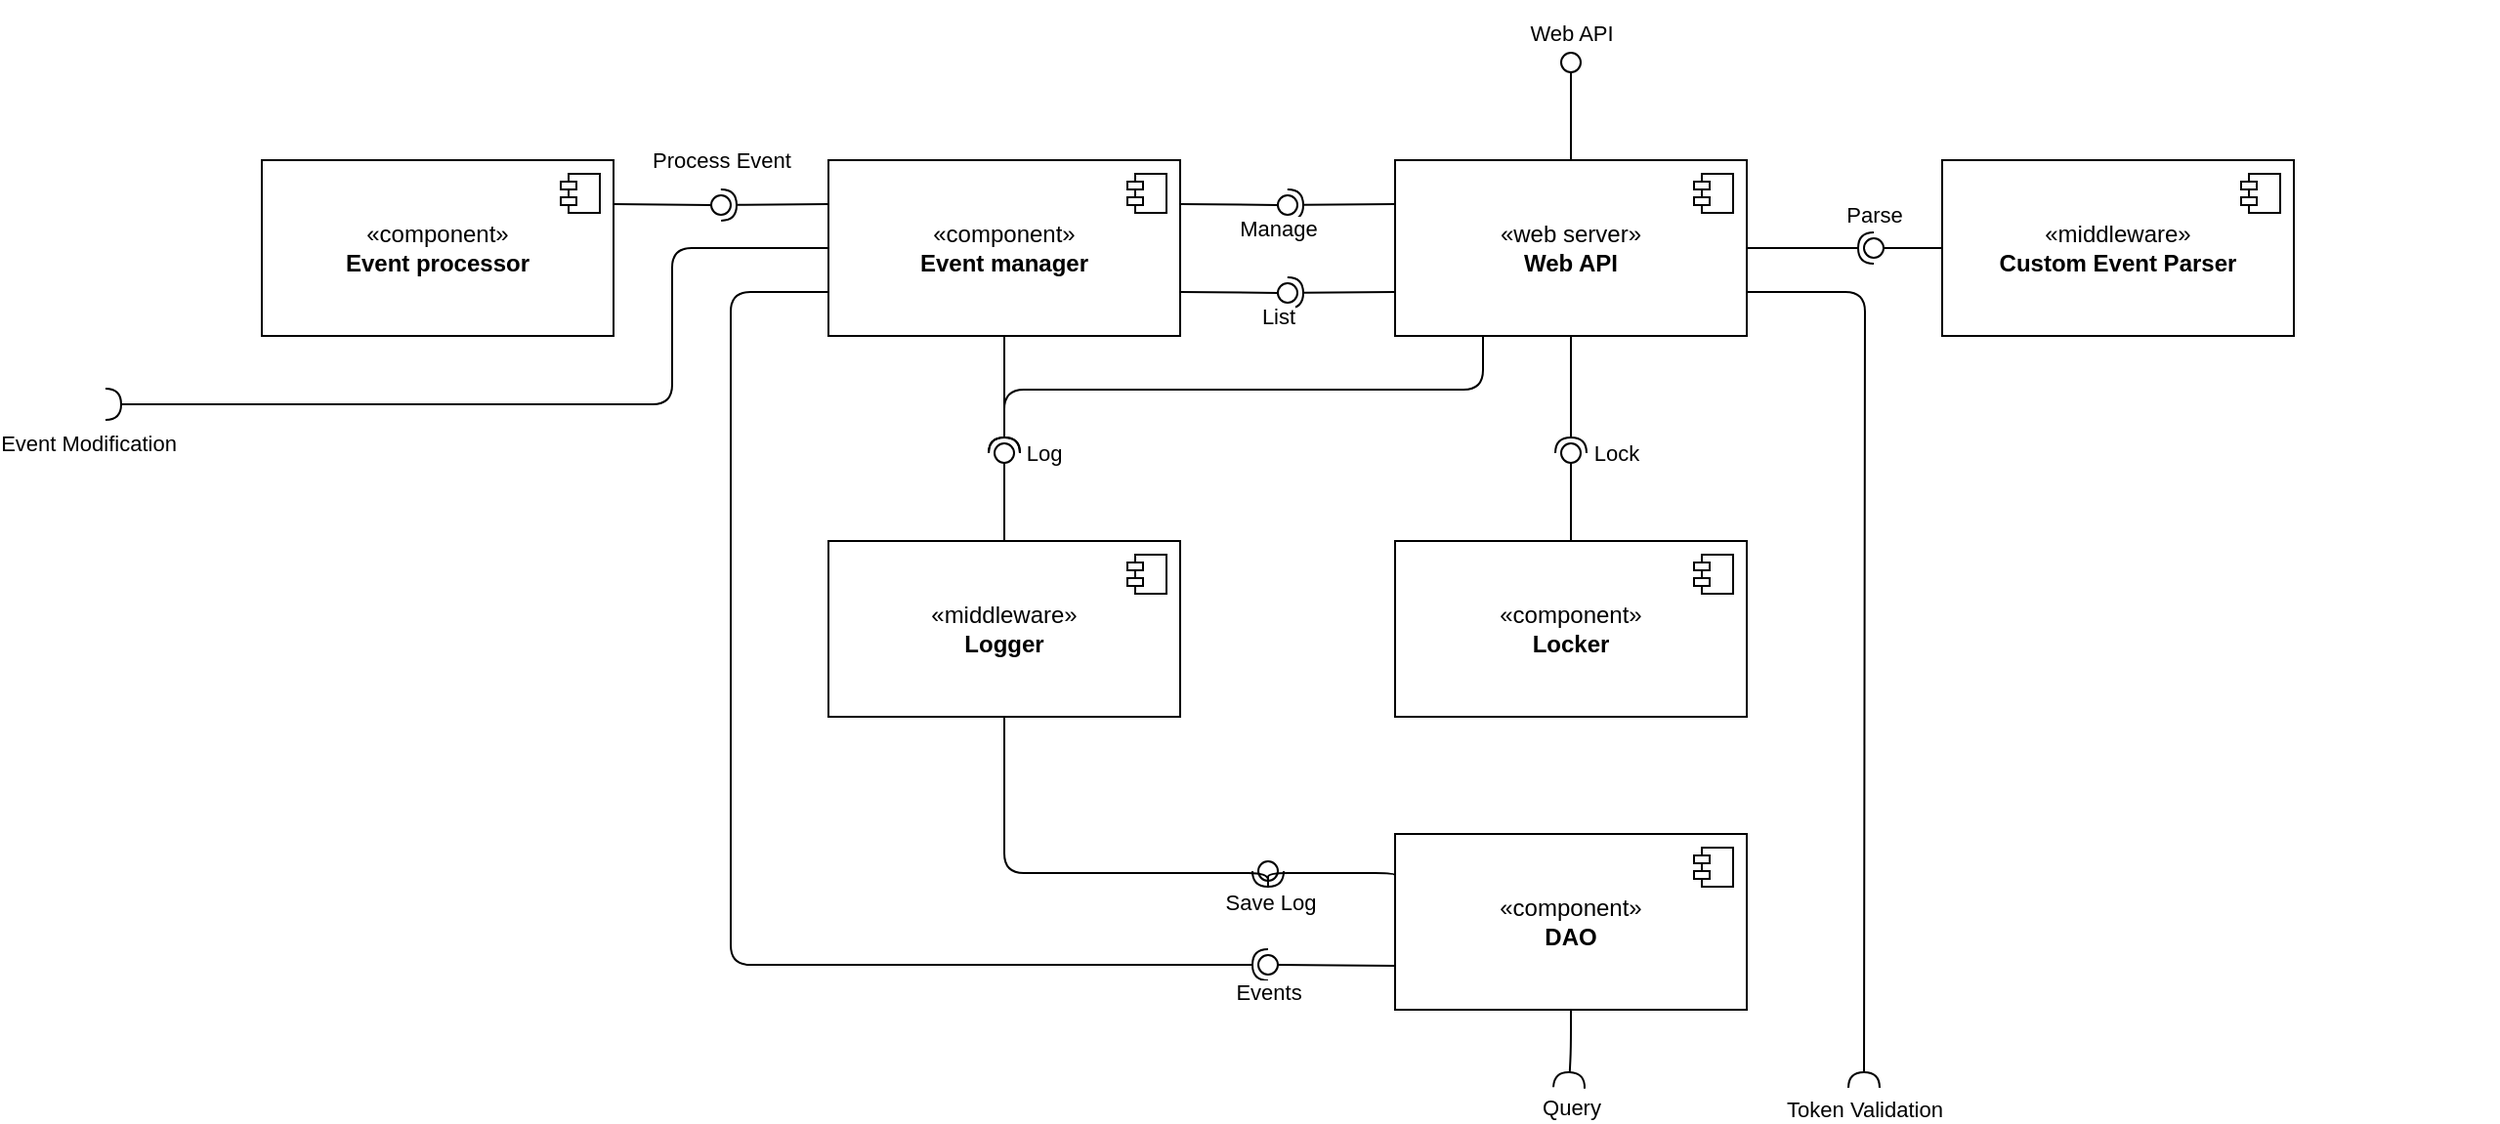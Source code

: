 <mxfile version="24.1.0" type="device">
  <diagram name="Pagina-1" id="bZNuDVQKegFYLx4exZVK">
    <mxGraphModel dx="1658" dy="642" grid="1" gridSize="10" guides="1" tooltips="1" connect="1" arrows="1" fold="1" page="1" pageScale="1" pageWidth="827" pageHeight="1169" math="0" shadow="0">
      <root>
        <mxCell id="0" />
        <mxCell id="1" parent="0" />
        <mxCell id="SfOH2gWAar_BLIePBkyz-4" value="" style="rounded=1;orthogonalLoop=1;jettySize=auto;html=1;endArrow=halfCircle;endFill=0;endSize=6;strokeWidth=1;sketch=0;fontSize=12;exitX=1;exitY=0.75;exitDx=0;exitDy=0;edgeStyle=orthogonalEdgeStyle;curved=0;" parent="1" source="YuxWqBTnyWRTYqqaDblT-16" edge="1">
          <mxGeometry relative="1" as="geometry">
            <mxPoint x="99" y="513" as="sourcePoint" />
            <mxPoint x="300" y="1030" as="targetPoint" />
          </mxGeometry>
        </mxCell>
        <mxCell id="3u8iuSi3YL-EfH_svypv-1" value="Token Validation" style="edgeLabel;html=1;align=center;verticalAlign=middle;resizable=0;points=[];" parent="SfOH2gWAar_BLIePBkyz-4" vertex="1" connectable="0">
          <mxGeometry x="0.695" relative="1" as="geometry">
            <mxPoint y="82" as="offset" />
          </mxGeometry>
        </mxCell>
        <mxCell id="SfOH2gWAar_BLIePBkyz-5" value="" style="ellipse;whiteSpace=wrap;html=1;align=center;aspect=fixed;fillColor=none;strokeColor=none;resizable=0;perimeter=centerPerimeter;rotatable=0;allowArrows=0;points=[];outlineConnect=1;" parent="1" vertex="1">
          <mxGeometry x="79" y="473" width="10" height="10" as="geometry" />
        </mxCell>
        <mxCell id="SfOH2gWAar_BLIePBkyz-50" value="" style="ellipse;whiteSpace=wrap;html=1;align=center;aspect=fixed;fillColor=none;strokeColor=none;resizable=0;perimeter=centerPerimeter;rotatable=0;allowArrows=0;points=[];outlineConnect=1;" parent="1" vertex="1">
          <mxGeometry x="600" y="610" width="10" height="10" as="geometry" />
        </mxCell>
        <mxCell id="YuxWqBTnyWRTYqqaDblT-6" value="" style="rounded=0;orthogonalLoop=1;jettySize=auto;html=1;endArrow=halfCircle;endFill=0;endSize=6;strokeWidth=1;sketch=0;exitX=0;exitY=0.75;exitDx=0;exitDy=0;" parent="1" source="YuxWqBTnyWRTYqqaDblT-16" target="YuxWqBTnyWRTYqqaDblT-8" edge="1">
          <mxGeometry relative="1" as="geometry">
            <mxPoint x="210" y="620" as="sourcePoint" />
          </mxGeometry>
        </mxCell>
        <mxCell id="YuxWqBTnyWRTYqqaDblT-7" value="" style="rounded=0;orthogonalLoop=1;jettySize=auto;html=1;endArrow=oval;endFill=0;sketch=0;sourcePerimeterSpacing=0;targetPerimeterSpacing=0;endSize=10;exitX=1;exitY=0.75;exitDx=0;exitDy=0;" parent="1" source="YuxWqBTnyWRTYqqaDblT-25" target="YuxWqBTnyWRTYqqaDblT-8" edge="1">
          <mxGeometry relative="1" as="geometry">
            <mxPoint x="359" y="620" as="sourcePoint" />
          </mxGeometry>
        </mxCell>
        <mxCell id="cjOM7H7d9DHPSaaWrSs3-5" value="List" style="edgeLabel;html=1;align=center;verticalAlign=middle;resizable=0;points=[];" vertex="1" connectable="0" parent="YuxWqBTnyWRTYqqaDblT-7">
          <mxGeometry x="0.018" y="1" relative="1" as="geometry">
            <mxPoint x="22" y="13" as="offset" />
          </mxGeometry>
        </mxCell>
        <mxCell id="YuxWqBTnyWRTYqqaDblT-8" value="" style="ellipse;whiteSpace=wrap;html=1;align=center;aspect=fixed;fillColor=none;strokeColor=none;resizable=0;perimeter=centerPerimeter;rotatable=0;allowArrows=0;points=[];outlineConnect=1;" parent="1" vertex="1">
          <mxGeometry y="618" width="10" height="10" as="geometry" />
        </mxCell>
        <mxCell id="YuxWqBTnyWRTYqqaDblT-16" value="«web server»&lt;br&gt;&lt;b&gt;Web API&lt;br&gt;&lt;/b&gt;" style="html=1;dropTarget=0;whiteSpace=wrap;" parent="1" vertex="1">
          <mxGeometry x="60" y="555" width="180" height="90" as="geometry" />
        </mxCell>
        <mxCell id="YuxWqBTnyWRTYqqaDblT-17" value="" style="shape=module;jettyWidth=8;jettyHeight=4;" parent="YuxWqBTnyWRTYqqaDblT-16" vertex="1">
          <mxGeometry x="1" width="20" height="20" relative="1" as="geometry">
            <mxPoint x="-27" y="7" as="offset" />
          </mxGeometry>
        </mxCell>
        <mxCell id="YuxWqBTnyWRTYqqaDblT-19" value="" style="rounded=0;orthogonalLoop=1;jettySize=auto;html=1;endArrow=halfCircle;endFill=0;endSize=6;strokeWidth=1;sketch=0;exitX=1;exitY=0.5;exitDx=0;exitDy=0;edgeStyle=orthogonalEdgeStyle;" parent="1" source="YuxWqBTnyWRTYqqaDblT-16" target="YuxWqBTnyWRTYqqaDblT-21" edge="1">
          <mxGeometry relative="1" as="geometry">
            <mxPoint x="30" y="625" as="sourcePoint" />
          </mxGeometry>
        </mxCell>
        <mxCell id="YuxWqBTnyWRTYqqaDblT-20" value="" style="rounded=1;orthogonalLoop=1;jettySize=auto;html=1;endArrow=oval;endFill=0;sketch=0;sourcePerimeterSpacing=0;targetPerimeterSpacing=0;endSize=10;exitX=0;exitY=0.5;exitDx=0;exitDy=0;edgeStyle=orthogonalEdgeStyle;" parent="1" source="cjOM7H7d9DHPSaaWrSs3-1" target="YuxWqBTnyWRTYqqaDblT-21" edge="1">
          <mxGeometry relative="1" as="geometry">
            <mxPoint x="-10" y="625" as="sourcePoint" />
          </mxGeometry>
        </mxCell>
        <mxCell id="3u8iuSi3YL-EfH_svypv-3" value="Parse" style="edgeLabel;html=1;align=center;verticalAlign=middle;resizable=0;points=[];" parent="YuxWqBTnyWRTYqqaDblT-20" vertex="1" connectable="0">
          <mxGeometry x="0.04" relative="1" as="geometry">
            <mxPoint x="-17" y="-17" as="offset" />
          </mxGeometry>
        </mxCell>
        <mxCell id="YuxWqBTnyWRTYqqaDblT-21" value="" style="ellipse;whiteSpace=wrap;html=1;align=center;aspect=fixed;fillColor=none;strokeColor=none;resizable=0;perimeter=centerPerimeter;rotatable=0;allowArrows=0;points=[];outlineConnect=1;" parent="1" vertex="1">
          <mxGeometry x="300" y="595" width="10" height="10" as="geometry" />
        </mxCell>
        <mxCell id="YuxWqBTnyWRTYqqaDblT-23" value="" style="rounded=0;orthogonalLoop=1;jettySize=auto;html=1;endArrow=oval;endFill=0;sketch=0;sourcePerimeterSpacing=0;targetPerimeterSpacing=0;endSize=10;exitX=0.5;exitY=0;exitDx=0;exitDy=0;" parent="1" source="YuxWqBTnyWRTYqqaDblT-16" target="YuxWqBTnyWRTYqqaDblT-24" edge="1">
          <mxGeometry relative="1" as="geometry">
            <mxPoint y="575" as="sourcePoint" />
          </mxGeometry>
        </mxCell>
        <mxCell id="3u8iuSi3YL-EfH_svypv-2" value="Web API" style="edgeLabel;html=1;align=center;verticalAlign=middle;resizable=0;points=[];" parent="YuxWqBTnyWRTYqqaDblT-23" vertex="1" connectable="0">
          <mxGeometry x="-0.28" y="1" relative="1" as="geometry">
            <mxPoint x="1" y="-47" as="offset" />
          </mxGeometry>
        </mxCell>
        <mxCell id="YuxWqBTnyWRTYqqaDblT-24" value="" style="ellipse;whiteSpace=wrap;html=1;align=center;aspect=fixed;fillColor=none;strokeColor=none;resizable=0;perimeter=centerPerimeter;rotatable=0;allowArrows=0;points=[];outlineConnect=1;" parent="1" vertex="1">
          <mxGeometry x="145" y="500" width="10" height="10" as="geometry" />
        </mxCell>
        <mxCell id="cjOM7H7d9DHPSaaWrSs3-7" style="edgeStyle=orthogonalEdgeStyle;rounded=1;orthogonalLoop=1;jettySize=auto;html=1;exitX=0;exitY=0.5;exitDx=0;exitDy=0;endArrow=halfCircle;endFill=0;curved=0;" edge="1" parent="1" source="YuxWqBTnyWRTYqqaDblT-25">
          <mxGeometry relative="1" as="geometry">
            <mxPoint x="-600" y="680" as="targetPoint" />
            <Array as="points">
              <mxPoint x="-310" y="600" />
              <mxPoint x="-310" y="680" />
            </Array>
          </mxGeometry>
        </mxCell>
        <mxCell id="cjOM7H7d9DHPSaaWrSs3-9" value="Event Modification" style="edgeLabel;html=1;align=center;verticalAlign=middle;resizable=0;points=[];" vertex="1" connectable="0" parent="cjOM7H7d9DHPSaaWrSs3-7">
          <mxGeometry x="0.547" y="3" relative="1" as="geometry">
            <mxPoint x="-111" y="17" as="offset" />
          </mxGeometry>
        </mxCell>
        <mxCell id="YuxWqBTnyWRTYqqaDblT-25" value="«component»&lt;br&gt;&lt;b&gt;Event manager&lt;/b&gt;&lt;br&gt;&lt;b&gt;&lt;/b&gt;" style="html=1;dropTarget=0;whiteSpace=wrap;" parent="1" vertex="1">
          <mxGeometry x="-230" y="555" width="180" height="90" as="geometry" />
        </mxCell>
        <mxCell id="YuxWqBTnyWRTYqqaDblT-26" value="" style="shape=module;jettyWidth=8;jettyHeight=4;" parent="YuxWqBTnyWRTYqqaDblT-25" vertex="1">
          <mxGeometry x="1" width="20" height="20" relative="1" as="geometry">
            <mxPoint x="-27" y="7" as="offset" />
          </mxGeometry>
        </mxCell>
        <mxCell id="YuxWqBTnyWRTYqqaDblT-54" style="edgeStyle=orthogonalEdgeStyle;rounded=1;orthogonalLoop=1;jettySize=auto;html=1;exitX=0.5;exitY=1;exitDx=0;exitDy=0;endArrow=halfCircle;endFill=0;curved=0;" parent="1" source="YuxWqBTnyWRTYqqaDblT-29" edge="1">
          <mxGeometry relative="1" as="geometry">
            <mxPoint x="149" y="1030" as="targetPoint" />
          </mxGeometry>
        </mxCell>
        <mxCell id="cjOM7H7d9DHPSaaWrSs3-11" value="Query" style="edgeLabel;html=1;align=center;verticalAlign=middle;resizable=0;points=[];" vertex="1" connectable="0" parent="YuxWqBTnyWRTYqqaDblT-54">
          <mxGeometry x="-0.039" relative="1" as="geometry">
            <mxPoint y="30" as="offset" />
          </mxGeometry>
        </mxCell>
        <mxCell id="YuxWqBTnyWRTYqqaDblT-29" value="&lt;div&gt;«component»&lt;/div&gt;&lt;div&gt;&lt;b&gt;DAO&lt;/b&gt;&lt;/div&gt;" style="html=1;dropTarget=0;whiteSpace=wrap;" parent="1" vertex="1">
          <mxGeometry x="60" y="900" width="180" height="90" as="geometry" />
        </mxCell>
        <mxCell id="YuxWqBTnyWRTYqqaDblT-30" value="" style="shape=module;jettyWidth=8;jettyHeight=4;" parent="YuxWqBTnyWRTYqqaDblT-29" vertex="1">
          <mxGeometry x="1" width="20" height="20" relative="1" as="geometry">
            <mxPoint x="-27" y="7" as="offset" />
          </mxGeometry>
        </mxCell>
        <mxCell id="YuxWqBTnyWRTYqqaDblT-31" value="" style="rounded=0;orthogonalLoop=1;jettySize=auto;html=1;endArrow=halfCircle;endFill=0;endSize=6;strokeWidth=1;sketch=0;exitX=0;exitY=0.25;exitDx=0;exitDy=0;entryX=-0.309;entryY=0.53;entryDx=0;entryDy=0;entryPerimeter=0;" parent="1" source="YuxWqBTnyWRTYqqaDblT-16" target="YuxWqBTnyWRTYqqaDblT-33" edge="1">
          <mxGeometry relative="1" as="geometry">
            <mxPoint x="323" y="575" as="sourcePoint" />
          </mxGeometry>
        </mxCell>
        <mxCell id="YuxWqBTnyWRTYqqaDblT-32" value="" style="rounded=0;orthogonalLoop=1;jettySize=auto;html=1;endArrow=oval;endFill=0;sketch=0;sourcePerimeterSpacing=0;targetPerimeterSpacing=0;endSize=10;exitX=1;exitY=0.25;exitDx=0;exitDy=0;" parent="1" source="YuxWqBTnyWRTYqqaDblT-25" target="YuxWqBTnyWRTYqqaDblT-33" edge="1">
          <mxGeometry relative="1" as="geometry">
            <mxPoint x="-20" y="490" as="sourcePoint" />
          </mxGeometry>
        </mxCell>
        <mxCell id="cjOM7H7d9DHPSaaWrSs3-4" value="Manage" style="edgeLabel;html=1;align=center;verticalAlign=middle;resizable=0;points=[];" vertex="1" connectable="0" parent="YuxWqBTnyWRTYqqaDblT-32">
          <mxGeometry x="-0.055" y="1" relative="1" as="geometry">
            <mxPoint x="24" y="13" as="offset" />
          </mxGeometry>
        </mxCell>
        <mxCell id="YuxWqBTnyWRTYqqaDblT-33" value="" style="ellipse;whiteSpace=wrap;html=1;align=center;aspect=fixed;fillColor=none;strokeColor=none;resizable=0;perimeter=centerPerimeter;rotatable=0;allowArrows=0;points=[];outlineConnect=1;" parent="1" vertex="1">
          <mxGeometry y="573" width="10" height="10" as="geometry" />
        </mxCell>
        <mxCell id="YuxWqBTnyWRTYqqaDblT-34" value="&lt;div&gt;«component»&lt;/div&gt;&lt;div&gt;&lt;b&gt;Locker&lt;/b&gt;&lt;/div&gt;" style="html=1;dropTarget=0;whiteSpace=wrap;" parent="1" vertex="1">
          <mxGeometry x="60" y="750" width="180" height="90" as="geometry" />
        </mxCell>
        <mxCell id="YuxWqBTnyWRTYqqaDblT-35" value="" style="shape=module;jettyWidth=8;jettyHeight=4;" parent="YuxWqBTnyWRTYqqaDblT-34" vertex="1">
          <mxGeometry x="1" width="20" height="20" relative="1" as="geometry">
            <mxPoint x="-27" y="7" as="offset" />
          </mxGeometry>
        </mxCell>
        <mxCell id="YuxWqBTnyWRTYqqaDblT-36" value="" style="rounded=0;orthogonalLoop=1;jettySize=auto;html=1;endArrow=halfCircle;endFill=0;endSize=6;strokeWidth=1;sketch=0;exitX=0.5;exitY=1;exitDx=0;exitDy=0;" parent="1" source="YuxWqBTnyWRTYqqaDblT-16" target="YuxWqBTnyWRTYqqaDblT-38" edge="1">
          <mxGeometry relative="1" as="geometry">
            <mxPoint x="170" y="705" as="sourcePoint" />
          </mxGeometry>
        </mxCell>
        <mxCell id="cjOM7H7d9DHPSaaWrSs3-29" value="Lock" style="edgeLabel;html=1;align=center;verticalAlign=middle;resizable=0;points=[];" vertex="1" connectable="0" parent="YuxWqBTnyWRTYqqaDblT-36">
          <mxGeometry x="-0.409" y="1" relative="1" as="geometry">
            <mxPoint x="22" y="42" as="offset" />
          </mxGeometry>
        </mxCell>
        <mxCell id="YuxWqBTnyWRTYqqaDblT-37" value="" style="rounded=0;orthogonalLoop=1;jettySize=auto;html=1;endArrow=oval;endFill=0;sketch=0;sourcePerimeterSpacing=0;targetPerimeterSpacing=0;endSize=10;exitX=0.5;exitY=0;exitDx=0;exitDy=0;" parent="1" source="YuxWqBTnyWRTYqqaDblT-34" target="YuxWqBTnyWRTYqqaDblT-38" edge="1">
          <mxGeometry relative="1" as="geometry">
            <mxPoint x="130" y="705" as="sourcePoint" />
          </mxGeometry>
        </mxCell>
        <mxCell id="YuxWqBTnyWRTYqqaDblT-38" value="" style="ellipse;whiteSpace=wrap;html=1;align=center;aspect=fixed;fillColor=none;strokeColor=none;resizable=0;perimeter=centerPerimeter;rotatable=0;allowArrows=0;points=[];outlineConnect=1;" parent="1" vertex="1">
          <mxGeometry x="145" y="700" width="10" height="10" as="geometry" />
        </mxCell>
        <mxCell id="YuxWqBTnyWRTYqqaDblT-39" value="«middleware»&lt;br&gt;&lt;b&gt;Logger&lt;/b&gt;" style="html=1;dropTarget=0;whiteSpace=wrap;" parent="1" vertex="1">
          <mxGeometry x="-230" y="750" width="180" height="90" as="geometry" />
        </mxCell>
        <mxCell id="YuxWqBTnyWRTYqqaDblT-40" value="" style="shape=module;jettyWidth=8;jettyHeight=4;" parent="YuxWqBTnyWRTYqqaDblT-39" vertex="1">
          <mxGeometry x="1" width="20" height="20" relative="1" as="geometry">
            <mxPoint x="-27" y="7" as="offset" />
          </mxGeometry>
        </mxCell>
        <mxCell id="YuxWqBTnyWRTYqqaDblT-43" value="" style="rounded=0;orthogonalLoop=1;jettySize=auto;html=1;endArrow=halfCircle;endFill=0;endSize=6;strokeWidth=1;sketch=0;exitX=0.5;exitY=1;exitDx=0;exitDy=0;" parent="1" source="YuxWqBTnyWRTYqqaDblT-25" target="YuxWqBTnyWRTYqqaDblT-45" edge="1">
          <mxGeometry relative="1" as="geometry">
            <mxPoint x="434" y="645" as="sourcePoint" />
          </mxGeometry>
        </mxCell>
        <mxCell id="cjOM7H7d9DHPSaaWrSs3-6" value="Log" style="edgeLabel;html=1;align=center;verticalAlign=middle;resizable=0;points=[];" vertex="1" connectable="0" parent="YuxWqBTnyWRTYqqaDblT-43">
          <mxGeometry x="-0.1" y="1" relative="1" as="geometry">
            <mxPoint x="19" y="33" as="offset" />
          </mxGeometry>
        </mxCell>
        <mxCell id="YuxWqBTnyWRTYqqaDblT-44" value="" style="rounded=0;orthogonalLoop=1;jettySize=auto;html=1;endArrow=oval;endFill=0;sketch=0;sourcePerimeterSpacing=0;targetPerimeterSpacing=0;endSize=10;exitX=0.5;exitY=0;exitDx=0;exitDy=0;" parent="1" source="YuxWqBTnyWRTYqqaDblT-39" target="YuxWqBTnyWRTYqqaDblT-45" edge="1">
          <mxGeometry relative="1" as="geometry">
            <mxPoint x="434" y="760" as="sourcePoint" />
          </mxGeometry>
        </mxCell>
        <mxCell id="YuxWqBTnyWRTYqqaDblT-45" value="" style="ellipse;whiteSpace=wrap;html=1;align=center;aspect=fixed;fillColor=none;strokeColor=none;resizable=0;perimeter=centerPerimeter;rotatable=0;allowArrows=0;points=[];outlineConnect=1;" parent="1" vertex="1">
          <mxGeometry x="-145" y="700" width="10" height="10" as="geometry" />
        </mxCell>
        <mxCell id="YuxWqBTnyWRTYqqaDblT-53" value="" style="ellipse;whiteSpace=wrap;html=1;align=center;aspect=fixed;fillColor=none;strokeColor=none;resizable=0;perimeter=centerPerimeter;rotatable=0;allowArrows=0;points=[];outlineConnect=1;" parent="1" vertex="1">
          <mxGeometry x="614" y="573" width="10" height="10" as="geometry" />
        </mxCell>
        <mxCell id="YuxWqBTnyWRTYqqaDblT-58" value="" style="rounded=1;orthogonalLoop=1;jettySize=auto;html=1;endArrow=halfCircle;endFill=0;endSize=6;strokeWidth=1;sketch=0;edgeStyle=orthogonalEdgeStyle;curved=0;exitX=0.5;exitY=1;exitDx=0;exitDy=0;" parent="1" edge="1" target="YuxWqBTnyWRTYqqaDblT-60" source="YuxWqBTnyWRTYqqaDblT-39">
          <mxGeometry relative="1" as="geometry">
            <mxPoint x="-350" y="950" as="sourcePoint" />
            <mxPoint x="620" y="621" as="targetPoint" />
            <Array as="points">
              <mxPoint x="-140" y="920" />
              <mxPoint x="-5" y="920" />
            </Array>
          </mxGeometry>
        </mxCell>
        <mxCell id="YuxWqBTnyWRTYqqaDblT-59" value="" style="rounded=1;orthogonalLoop=1;jettySize=auto;html=1;endArrow=oval;endFill=0;sketch=0;sourcePerimeterSpacing=0;targetPerimeterSpacing=0;endSize=10;exitX=0;exitY=0.25;exitDx=0;exitDy=0;edgeStyle=orthogonalEdgeStyle;" parent="1" source="YuxWqBTnyWRTYqqaDblT-29" target="YuxWqBTnyWRTYqqaDblT-60" edge="1">
          <mxGeometry relative="1" as="geometry">
            <mxPoint x="609" y="735" as="sourcePoint" />
            <Array as="points">
              <mxPoint x="60" y="920" />
              <mxPoint x="-5" y="920" />
            </Array>
          </mxGeometry>
        </mxCell>
        <mxCell id="cjOM7H7d9DHPSaaWrSs3-10" value="Save Log" style="edgeLabel;html=1;align=center;verticalAlign=middle;resizable=0;points=[];" vertex="1" connectable="0" parent="YuxWqBTnyWRTYqqaDblT-59">
          <mxGeometry x="-0.193" y="2" relative="1" as="geometry">
            <mxPoint x="-39" y="13" as="offset" />
          </mxGeometry>
        </mxCell>
        <mxCell id="YuxWqBTnyWRTYqqaDblT-60" value="" style="ellipse;whiteSpace=wrap;html=1;align=center;aspect=fixed;fillColor=none;strokeColor=none;resizable=0;perimeter=centerPerimeter;rotatable=0;allowArrows=0;points=[];outlineConnect=1;" parent="1" vertex="1">
          <mxGeometry x="-10" y="914" width="10" height="10" as="geometry" />
        </mxCell>
        <mxCell id="YuxWqBTnyWRTYqqaDblT-62" value="&lt;div&gt;«component»&lt;/div&gt;&lt;b&gt;Event processor&lt;/b&gt;" style="html=1;dropTarget=0;whiteSpace=wrap;" parent="1" vertex="1">
          <mxGeometry x="-520" y="555" width="180" height="90" as="geometry" />
        </mxCell>
        <mxCell id="YuxWqBTnyWRTYqqaDblT-63" value="" style="shape=module;jettyWidth=8;jettyHeight=4;" parent="YuxWqBTnyWRTYqqaDblT-62" vertex="1">
          <mxGeometry x="1" width="20" height="20" relative="1" as="geometry">
            <mxPoint x="-27" y="7" as="offset" />
          </mxGeometry>
        </mxCell>
        <mxCell id="cjOM7H7d9DHPSaaWrSs3-1" value="«middleware&lt;span style=&quot;background-color: initial;&quot;&gt;»&lt;/span&gt;&lt;div&gt;&lt;b&gt;Custom Event Parser&lt;/b&gt;&lt;/div&gt;" style="html=1;dropTarget=0;whiteSpace=wrap;" vertex="1" parent="1">
          <mxGeometry x="340" y="555" width="180" height="90" as="geometry" />
        </mxCell>
        <mxCell id="cjOM7H7d9DHPSaaWrSs3-2" value="" style="shape=module;jettyWidth=8;jettyHeight=4;" vertex="1" parent="cjOM7H7d9DHPSaaWrSs3-1">
          <mxGeometry x="1" width="20" height="20" relative="1" as="geometry">
            <mxPoint x="-27" y="7" as="offset" />
          </mxGeometry>
        </mxCell>
        <mxCell id="cjOM7H7d9DHPSaaWrSs3-13" value="" style="rounded=0;orthogonalLoop=1;jettySize=auto;html=1;endArrow=halfCircle;endFill=0;endSize=6;strokeWidth=1;sketch=0;exitX=0;exitY=0.25;exitDx=0;exitDy=0;" edge="1" target="cjOM7H7d9DHPSaaWrSs3-15" parent="1" source="YuxWqBTnyWRTYqqaDblT-25">
          <mxGeometry relative="1" as="geometry">
            <mxPoint x="-430" y="535" as="sourcePoint" />
          </mxGeometry>
        </mxCell>
        <mxCell id="cjOM7H7d9DHPSaaWrSs3-14" value="" style="rounded=0;orthogonalLoop=1;jettySize=auto;html=1;endArrow=oval;endFill=0;sketch=0;sourcePerimeterSpacing=0;targetPerimeterSpacing=0;endSize=10;exitX=1;exitY=0.25;exitDx=0;exitDy=0;" edge="1" target="cjOM7H7d9DHPSaaWrSs3-15" parent="1" source="YuxWqBTnyWRTYqqaDblT-62">
          <mxGeometry relative="1" as="geometry">
            <mxPoint x="-470" y="535" as="sourcePoint" />
          </mxGeometry>
        </mxCell>
        <mxCell id="cjOM7H7d9DHPSaaWrSs3-16" value="Process Event" style="edgeLabel;html=1;align=center;verticalAlign=middle;resizable=0;points=[];" vertex="1" connectable="0" parent="cjOM7H7d9DHPSaaWrSs3-14">
          <mxGeometry x="-0.072" y="1" relative="1" as="geometry">
            <mxPoint x="29" y="-22" as="offset" />
          </mxGeometry>
        </mxCell>
        <mxCell id="cjOM7H7d9DHPSaaWrSs3-15" value="" style="ellipse;whiteSpace=wrap;html=1;align=center;aspect=fixed;fillColor=none;strokeColor=none;resizable=0;perimeter=centerPerimeter;rotatable=0;allowArrows=0;points=[];outlineConnect=1;" vertex="1" parent="1">
          <mxGeometry x="-290" y="573" width="10" height="10" as="geometry" />
        </mxCell>
        <mxCell id="cjOM7H7d9DHPSaaWrSs3-19" value="" style="ellipse;whiteSpace=wrap;html=1;align=center;aspect=fixed;fillColor=none;strokeColor=none;resizable=0;perimeter=centerPerimeter;rotatable=0;allowArrows=0;points=[];outlineConnect=1;" vertex="1" parent="1">
          <mxGeometry x="-80" y="960" width="10" height="10" as="geometry" />
        </mxCell>
        <mxCell id="cjOM7H7d9DHPSaaWrSs3-26" value="" style="rounded=1;orthogonalLoop=1;jettySize=auto;html=1;endArrow=halfCircle;endFill=0;endSize=6;strokeWidth=1;sketch=0;exitX=0;exitY=0.75;exitDx=0;exitDy=0;edgeStyle=orthogonalEdgeStyle;curved=0;" edge="1" target="cjOM7H7d9DHPSaaWrSs3-28" parent="1" source="YuxWqBTnyWRTYqqaDblT-25">
          <mxGeometry relative="1" as="geometry">
            <mxPoint x="-100" y="765" as="sourcePoint" />
            <Array as="points">
              <mxPoint x="-280" y="622" />
              <mxPoint x="-280" y="967" />
            </Array>
          </mxGeometry>
        </mxCell>
        <mxCell id="cjOM7H7d9DHPSaaWrSs3-27" value="" style="rounded=0;orthogonalLoop=1;jettySize=auto;html=1;endArrow=oval;endFill=0;sketch=0;sourcePerimeterSpacing=0;targetPerimeterSpacing=0;endSize=10;exitX=0;exitY=0.75;exitDx=0;exitDy=0;" edge="1" target="cjOM7H7d9DHPSaaWrSs3-28" parent="1" source="YuxWqBTnyWRTYqqaDblT-29">
          <mxGeometry relative="1" as="geometry">
            <mxPoint x="-140" y="765" as="sourcePoint" />
          </mxGeometry>
        </mxCell>
        <mxCell id="cjOM7H7d9DHPSaaWrSs3-31" value="Events" style="edgeLabel;html=1;align=center;verticalAlign=middle;resizable=0;points=[];" vertex="1" connectable="0" parent="cjOM7H7d9DHPSaaWrSs3-27">
          <mxGeometry x="0.024" relative="1" as="geometry">
            <mxPoint x="-32" y="14" as="offset" />
          </mxGeometry>
        </mxCell>
        <mxCell id="cjOM7H7d9DHPSaaWrSs3-28" value="" style="ellipse;whiteSpace=wrap;html=1;align=center;aspect=fixed;fillColor=none;strokeColor=none;resizable=0;perimeter=centerPerimeter;rotatable=0;allowArrows=0;points=[];outlineConnect=1;" vertex="1" parent="1">
          <mxGeometry x="-10" y="962" width="10" height="10" as="geometry" />
        </mxCell>
        <mxCell id="cjOM7H7d9DHPSaaWrSs3-30" style="edgeStyle=orthogonalEdgeStyle;rounded=1;orthogonalLoop=1;jettySize=auto;html=1;exitX=0.25;exitY=1;exitDx=0;exitDy=0;entryX=0.582;entryY=-0.082;entryDx=0;entryDy=0;entryPerimeter=0;curved=0;endArrow=halfCircle;endFill=0;" edge="1" parent="1" source="YuxWqBTnyWRTYqqaDblT-16" target="YuxWqBTnyWRTYqqaDblT-45">
          <mxGeometry relative="1" as="geometry" />
        </mxCell>
      </root>
    </mxGraphModel>
  </diagram>
</mxfile>
